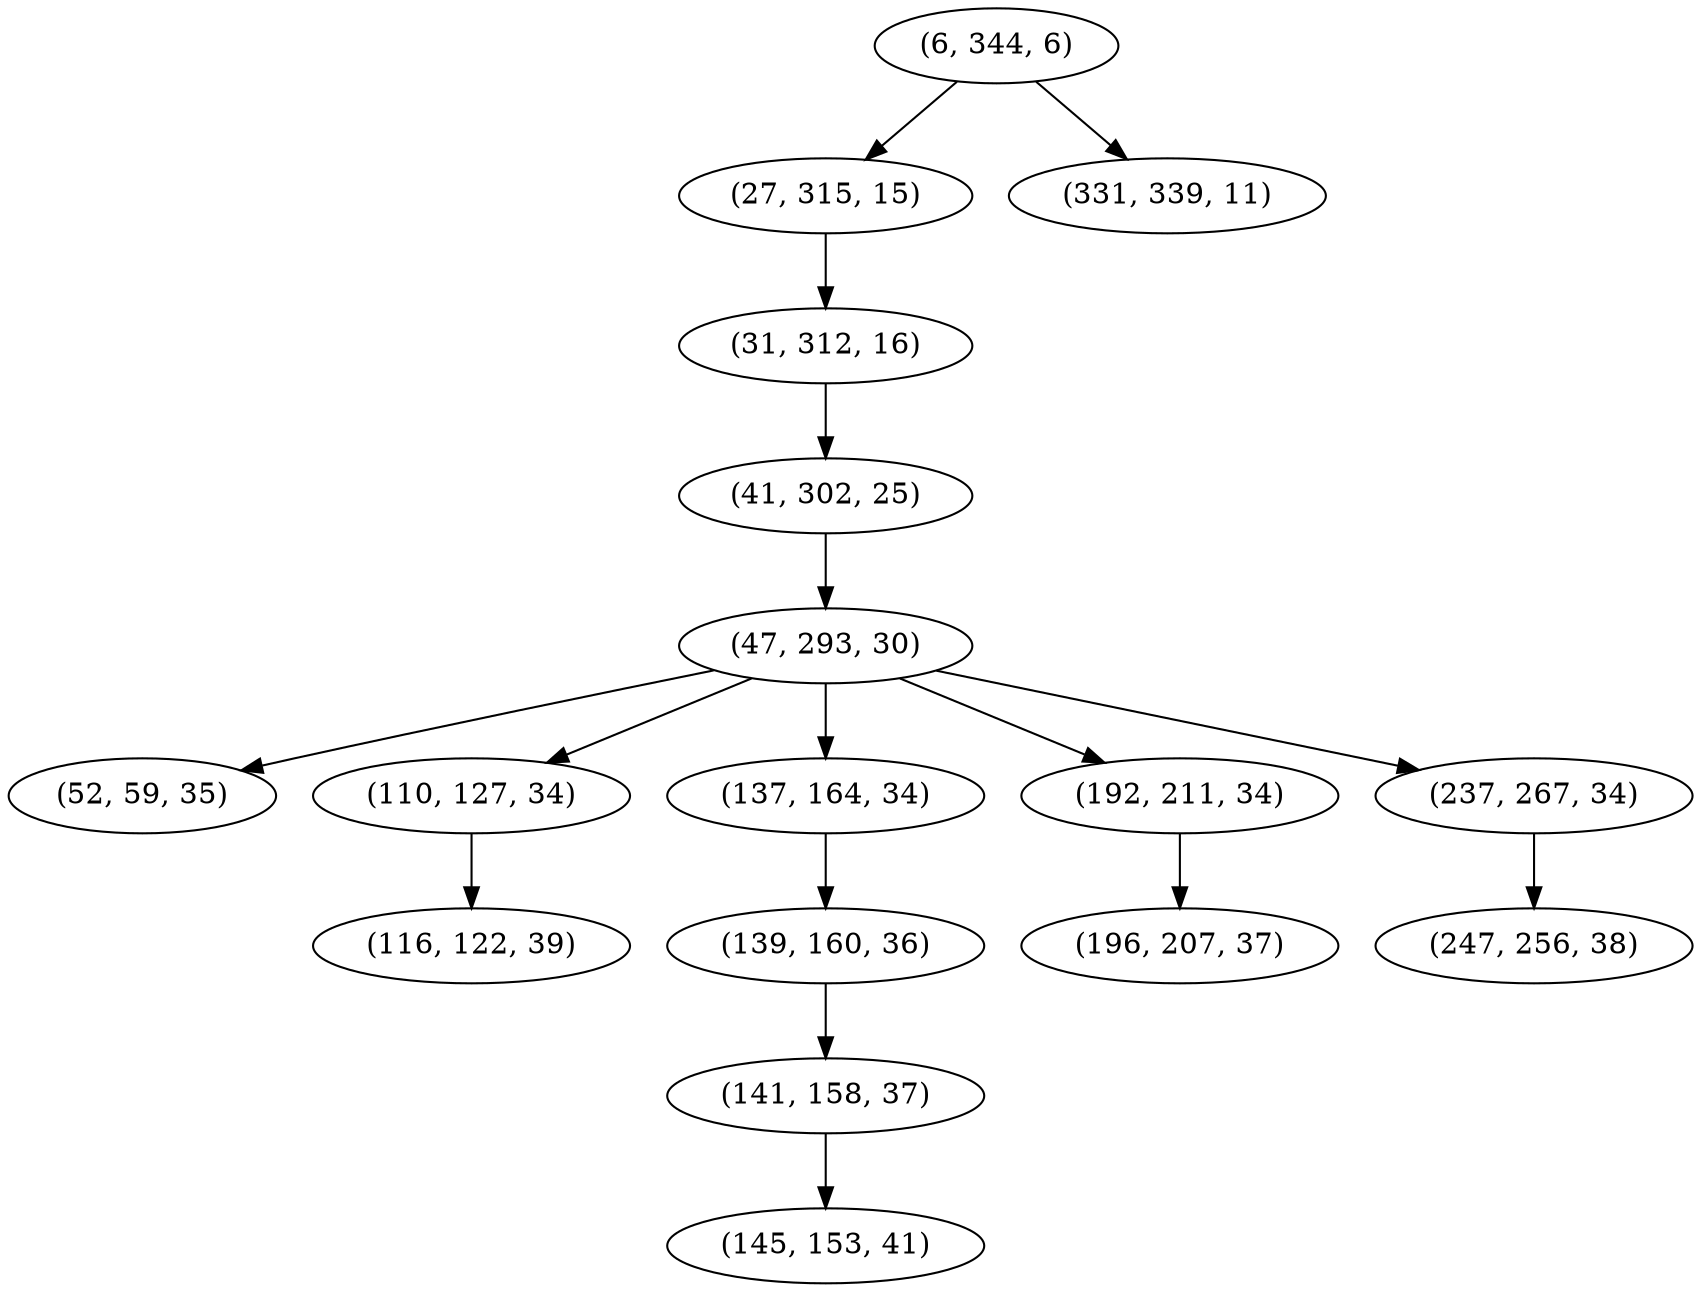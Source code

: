 digraph tree {
    "(6, 344, 6)";
    "(27, 315, 15)";
    "(31, 312, 16)";
    "(41, 302, 25)";
    "(47, 293, 30)";
    "(52, 59, 35)";
    "(110, 127, 34)";
    "(116, 122, 39)";
    "(137, 164, 34)";
    "(139, 160, 36)";
    "(141, 158, 37)";
    "(145, 153, 41)";
    "(192, 211, 34)";
    "(196, 207, 37)";
    "(237, 267, 34)";
    "(247, 256, 38)";
    "(331, 339, 11)";
    "(6, 344, 6)" -> "(27, 315, 15)";
    "(6, 344, 6)" -> "(331, 339, 11)";
    "(27, 315, 15)" -> "(31, 312, 16)";
    "(31, 312, 16)" -> "(41, 302, 25)";
    "(41, 302, 25)" -> "(47, 293, 30)";
    "(47, 293, 30)" -> "(52, 59, 35)";
    "(47, 293, 30)" -> "(110, 127, 34)";
    "(47, 293, 30)" -> "(137, 164, 34)";
    "(47, 293, 30)" -> "(192, 211, 34)";
    "(47, 293, 30)" -> "(237, 267, 34)";
    "(110, 127, 34)" -> "(116, 122, 39)";
    "(137, 164, 34)" -> "(139, 160, 36)";
    "(139, 160, 36)" -> "(141, 158, 37)";
    "(141, 158, 37)" -> "(145, 153, 41)";
    "(192, 211, 34)" -> "(196, 207, 37)";
    "(237, 267, 34)" -> "(247, 256, 38)";
}

